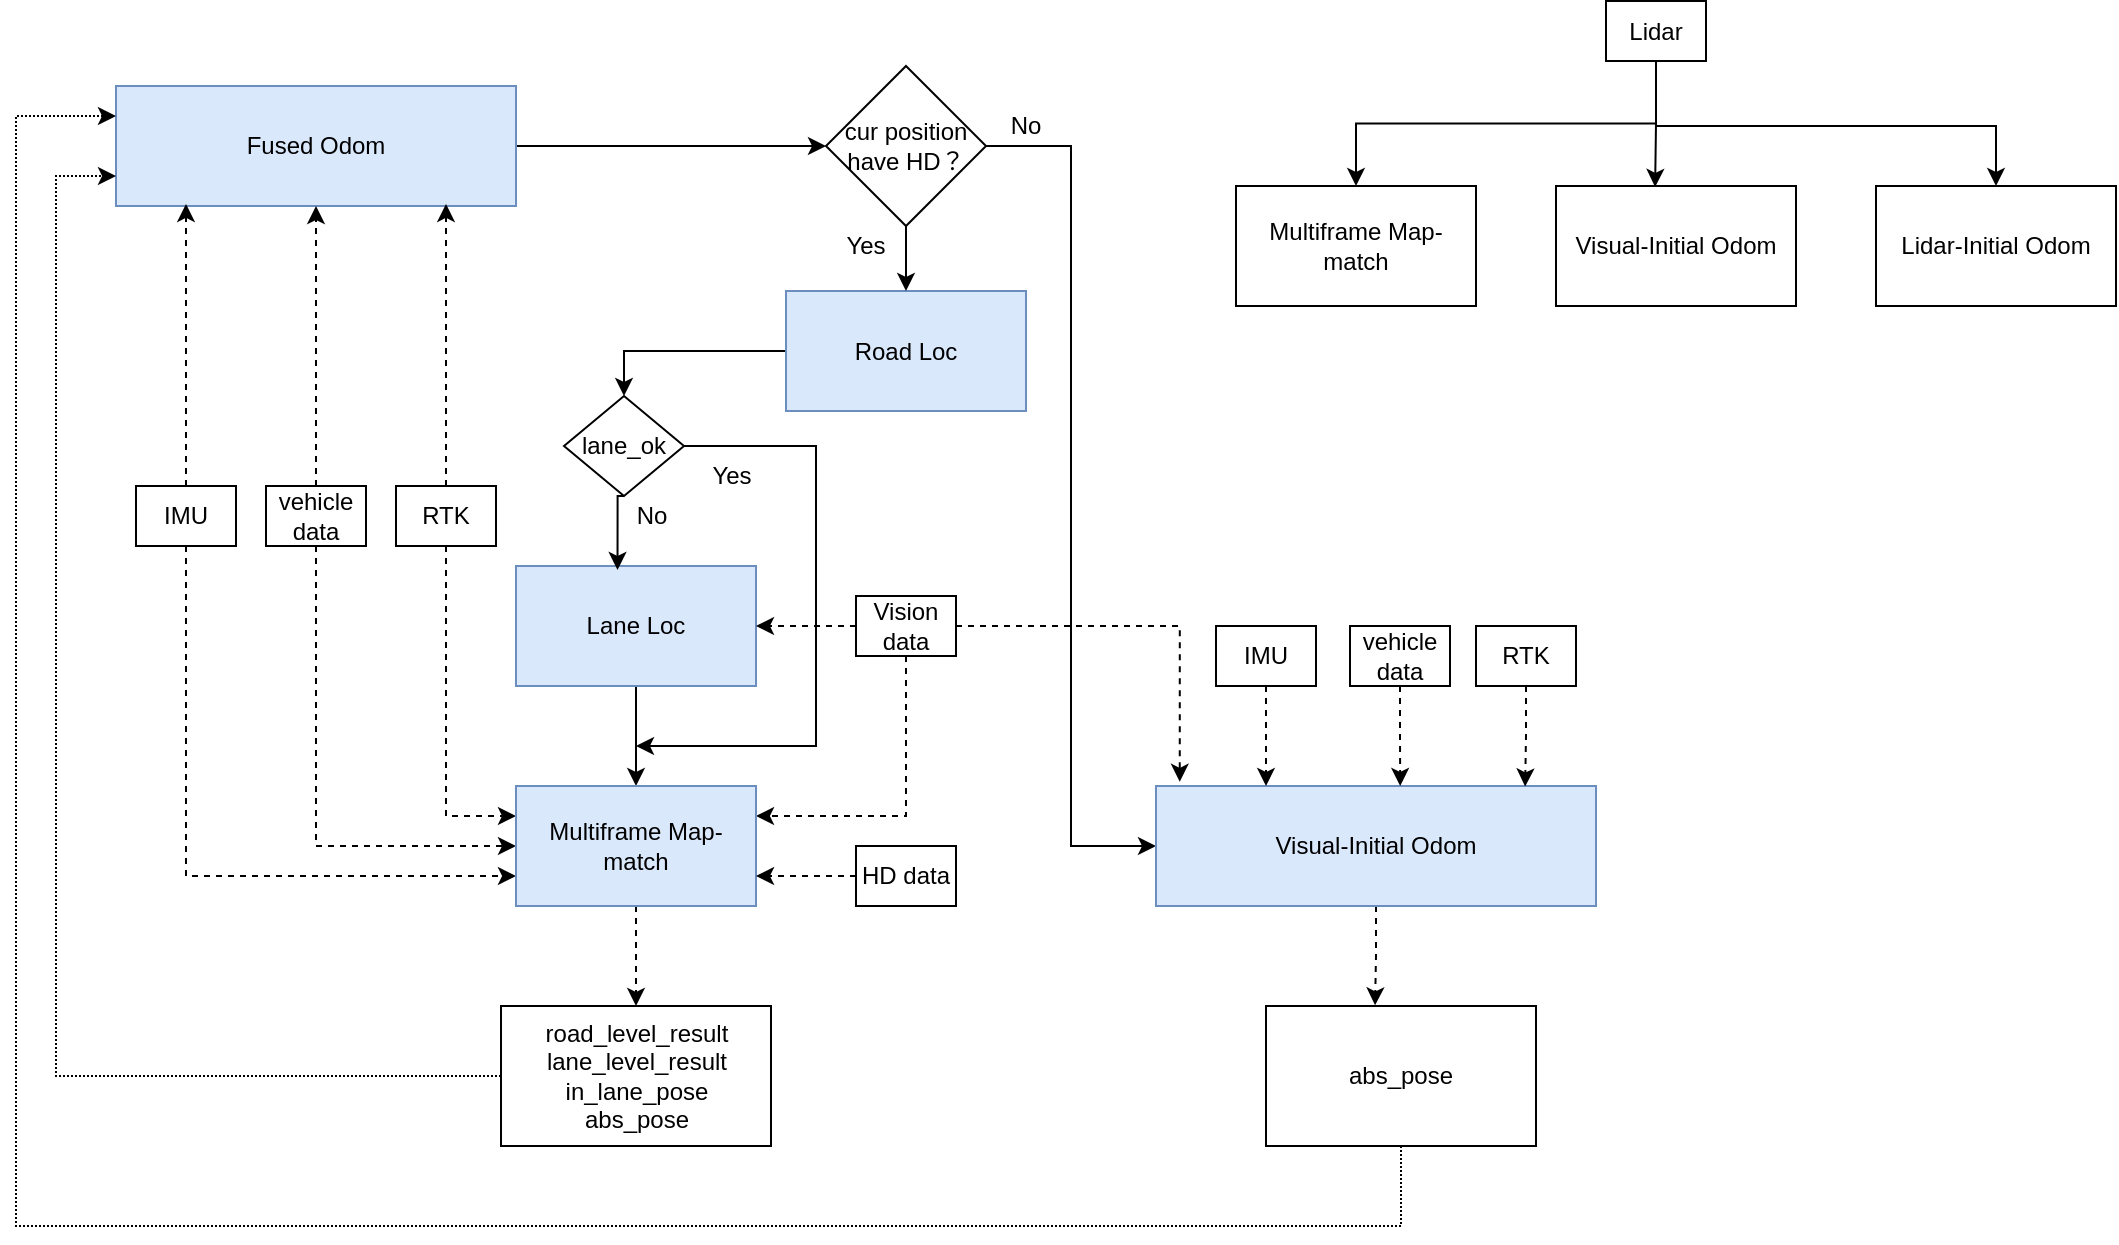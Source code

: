 <mxfile version="14.6.5" type="github"><diagram id="iU1haSfVSD4Kp0jXieJj" name="Page-1"><mxGraphModel dx="1021" dy="518" grid="1" gridSize="10" guides="1" tooltips="1" connect="1" arrows="1" fold="1" page="1" pageScale="1" pageWidth="827" pageHeight="1169" math="0" shadow="0"><root><mxCell id="0"/><mxCell id="1" parent="0"/><mxCell id="vLVgJYE80W-G5NcFMN8--76" style="edgeStyle=orthogonalEdgeStyle;rounded=0;orthogonalLoop=1;jettySize=auto;html=1;entryX=0;entryY=0.5;entryDx=0;entryDy=0;" parent="1" source="vLVgJYE80W-G5NcFMN8--1" target="vLVgJYE80W-G5NcFMN8--13" edge="1"><mxGeometry relative="1" as="geometry"/></mxCell><mxCell id="vLVgJYE80W-G5NcFMN8--1" value="Fused Odom" style="rounded=0;whiteSpace=wrap;html=1;fillColor=#dae8fc;strokeColor=#6c8ebf;" parent="1" vertex="1"><mxGeometry x="160" y="160" width="200" height="60" as="geometry"/></mxCell><mxCell id="vLVgJYE80W-G5NcFMN8--27" style="edgeStyle=orthogonalEdgeStyle;rounded=0;orthogonalLoop=1;jettySize=auto;html=1;entryX=0.175;entryY=0.983;entryDx=0;entryDy=0;entryPerimeter=0;dashed=1;" parent="1" source="vLVgJYE80W-G5NcFMN8--3" target="vLVgJYE80W-G5NcFMN8--1" edge="1"><mxGeometry relative="1" as="geometry"/></mxCell><mxCell id="vLVgJYE80W-G5NcFMN8--30" style="edgeStyle=orthogonalEdgeStyle;rounded=0;orthogonalLoop=1;jettySize=auto;html=1;exitX=0.5;exitY=1;exitDx=0;exitDy=0;entryX=0;entryY=0.75;entryDx=0;entryDy=0;dashed=1;" parent="1" source="vLVgJYE80W-G5NcFMN8--3" target="vLVgJYE80W-G5NcFMN8--23" edge="1"><mxGeometry relative="1" as="geometry"/></mxCell><mxCell id="vLVgJYE80W-G5NcFMN8--3" value="IMU" style="rounded=0;whiteSpace=wrap;html=1;" parent="1" vertex="1"><mxGeometry x="170" y="360" width="50" height="30" as="geometry"/></mxCell><mxCell id="vLVgJYE80W-G5NcFMN8--26" style="edgeStyle=orthogonalEdgeStyle;rounded=0;orthogonalLoop=1;jettySize=auto;html=1;entryX=0.5;entryY=1;entryDx=0;entryDy=0;dashed=1;" parent="1" source="vLVgJYE80W-G5NcFMN8--4" target="vLVgJYE80W-G5NcFMN8--1" edge="1"><mxGeometry relative="1" as="geometry"/></mxCell><mxCell id="vLVgJYE80W-G5NcFMN8--29" style="edgeStyle=orthogonalEdgeStyle;rounded=0;orthogonalLoop=1;jettySize=auto;html=1;exitX=0.5;exitY=1;exitDx=0;exitDy=0;entryX=0;entryY=0.5;entryDx=0;entryDy=0;dashed=1;" parent="1" source="vLVgJYE80W-G5NcFMN8--4" target="vLVgJYE80W-G5NcFMN8--23" edge="1"><mxGeometry relative="1" as="geometry"/></mxCell><mxCell id="vLVgJYE80W-G5NcFMN8--4" value="vehicle data" style="rounded=0;whiteSpace=wrap;html=1;" parent="1" vertex="1"><mxGeometry x="235" y="360" width="50" height="30" as="geometry"/></mxCell><mxCell id="vLVgJYE80W-G5NcFMN8--25" style="edgeStyle=orthogonalEdgeStyle;rounded=0;orthogonalLoop=1;jettySize=auto;html=1;entryX=0.825;entryY=0.983;entryDx=0;entryDy=0;entryPerimeter=0;dashed=1;" parent="1" source="vLVgJYE80W-G5NcFMN8--5" target="vLVgJYE80W-G5NcFMN8--1" edge="1"><mxGeometry relative="1" as="geometry"/></mxCell><mxCell id="vLVgJYE80W-G5NcFMN8--28" style="edgeStyle=orthogonalEdgeStyle;rounded=0;orthogonalLoop=1;jettySize=auto;html=1;entryX=0;entryY=0.25;entryDx=0;entryDy=0;dashed=1;" parent="1" source="vLVgJYE80W-G5NcFMN8--5" target="vLVgJYE80W-G5NcFMN8--23" edge="1"><mxGeometry relative="1" as="geometry"><Array as="points"><mxPoint x="325" y="525"/></Array></mxGeometry></mxCell><mxCell id="vLVgJYE80W-G5NcFMN8--5" value="&lt;div&gt;RTK&lt;/div&gt;" style="rounded=0;whiteSpace=wrap;html=1;" parent="1" vertex="1"><mxGeometry x="300" y="360" width="50" height="30" as="geometry"/></mxCell><mxCell id="vLVgJYE80W-G5NcFMN8--78" style="edgeStyle=orthogonalEdgeStyle;rounded=0;orthogonalLoop=1;jettySize=auto;html=1;entryX=0.5;entryY=0;entryDx=0;entryDy=0;" parent="1" source="vLVgJYE80W-G5NcFMN8--10" target="vLVgJYE80W-G5NcFMN8--67" edge="1"><mxGeometry relative="1" as="geometry"/></mxCell><mxCell id="vLVgJYE80W-G5NcFMN8--10" value="Road Loc" style="rounded=0;whiteSpace=wrap;html=1;fillColor=#dae8fc;strokeColor=#6c8ebf;" parent="1" vertex="1"><mxGeometry x="495" y="262.5" width="120" height="60" as="geometry"/></mxCell><mxCell id="vLVgJYE80W-G5NcFMN8--77" style="edgeStyle=orthogonalEdgeStyle;rounded=0;orthogonalLoop=1;jettySize=auto;html=1;exitX=0.5;exitY=1;exitDx=0;exitDy=0;" parent="1" source="vLVgJYE80W-G5NcFMN8--13" target="vLVgJYE80W-G5NcFMN8--10" edge="1"><mxGeometry relative="1" as="geometry"/></mxCell><mxCell id="vLVgJYE80W-G5NcFMN8--79" style="edgeStyle=orthogonalEdgeStyle;rounded=0;orthogonalLoop=1;jettySize=auto;html=1;entryX=0;entryY=0.5;entryDx=0;entryDy=0;" parent="1" source="vLVgJYE80W-G5NcFMN8--13" target="vLVgJYE80W-G5NcFMN8--31" edge="1"><mxGeometry relative="1" as="geometry"/></mxCell><mxCell id="vLVgJYE80W-G5NcFMN8--13" value="&lt;div&gt;cur position&lt;br&gt;&lt;/div&gt;&lt;div&gt;have HD？&lt;/div&gt;" style="rhombus;whiteSpace=wrap;html=1;" parent="1" vertex="1"><mxGeometry x="515" y="150" width="80" height="80" as="geometry"/></mxCell><mxCell id="vLVgJYE80W-G5NcFMN8--24" style="edgeStyle=orthogonalEdgeStyle;rounded=0;orthogonalLoop=1;jettySize=auto;html=1;exitX=0.5;exitY=1;exitDx=0;exitDy=0;" parent="1" source="vLVgJYE80W-G5NcFMN8--15" target="vLVgJYE80W-G5NcFMN8--23" edge="1"><mxGeometry relative="1" as="geometry"/></mxCell><mxCell id="vLVgJYE80W-G5NcFMN8--15" value="Lane Loc" style="rounded=0;whiteSpace=wrap;html=1;fillColor=#dae8fc;strokeColor=#6c8ebf;" parent="1" vertex="1"><mxGeometry x="360" y="400" width="120" height="60" as="geometry"/></mxCell><mxCell id="vLVgJYE80W-G5NcFMN8--58" style="edgeStyle=orthogonalEdgeStyle;rounded=0;orthogonalLoop=1;jettySize=auto;html=1;entryX=0.054;entryY=-0.035;entryDx=0;entryDy=0;entryPerimeter=0;dashed=1;" parent="1" source="vLVgJYE80W-G5NcFMN8--16" target="vLVgJYE80W-G5NcFMN8--31" edge="1"><mxGeometry relative="1" as="geometry"/></mxCell><mxCell id="vLVgJYE80W-G5NcFMN8--59" style="edgeStyle=orthogonalEdgeStyle;rounded=0;orthogonalLoop=1;jettySize=auto;html=1;exitX=0;exitY=0.5;exitDx=0;exitDy=0;entryX=1;entryY=0.5;entryDx=0;entryDy=0;dashed=1;" parent="1" source="vLVgJYE80W-G5NcFMN8--16" target="vLVgJYE80W-G5NcFMN8--15" edge="1"><mxGeometry relative="1" as="geometry"/></mxCell><mxCell id="vLVgJYE80W-G5NcFMN8--60" style="edgeStyle=orthogonalEdgeStyle;rounded=0;orthogonalLoop=1;jettySize=auto;html=1;exitX=0.5;exitY=1;exitDx=0;exitDy=0;entryX=1;entryY=0.25;entryDx=0;entryDy=0;dashed=1;" parent="1" source="vLVgJYE80W-G5NcFMN8--16" target="vLVgJYE80W-G5NcFMN8--23" edge="1"><mxGeometry relative="1" as="geometry"/></mxCell><mxCell id="vLVgJYE80W-G5NcFMN8--16" value="Vision data" style="rounded=0;whiteSpace=wrap;html=1;" parent="1" vertex="1"><mxGeometry x="530" y="415" width="50" height="30" as="geometry"/></mxCell><mxCell id="vLVgJYE80W-G5NcFMN8--20" value="Yes" style="text;html=1;strokeColor=none;fillColor=none;align=center;verticalAlign=middle;whiteSpace=wrap;rounded=0;" parent="1" vertex="1"><mxGeometry x="515" y="230" width="40" height="20" as="geometry"/></mxCell><mxCell id="vLVgJYE80W-G5NcFMN8--63" style="edgeStyle=orthogonalEdgeStyle;rounded=0;orthogonalLoop=1;jettySize=auto;html=1;dashed=1;" parent="1" source="vLVgJYE80W-G5NcFMN8--23" edge="1"><mxGeometry relative="1" as="geometry"><mxPoint x="420" y="620" as="targetPoint"/></mxGeometry></mxCell><mxCell id="vLVgJYE80W-G5NcFMN8--23" value="Multiframe Map-match" style="rounded=0;whiteSpace=wrap;html=1;fillColor=#dae8fc;strokeColor=#6c8ebf;" parent="1" vertex="1"><mxGeometry x="360" y="510" width="120" height="60" as="geometry"/></mxCell><mxCell id="vLVgJYE80W-G5NcFMN8--66" style="edgeStyle=orthogonalEdgeStyle;rounded=0;orthogonalLoop=1;jettySize=auto;html=1;entryX=0.404;entryY=-0.005;entryDx=0;entryDy=0;entryPerimeter=0;dashed=1;" parent="1" source="vLVgJYE80W-G5NcFMN8--31" target="vLVgJYE80W-G5NcFMN8--65" edge="1"><mxGeometry relative="1" as="geometry"/></mxCell><mxCell id="vLVgJYE80W-G5NcFMN8--31" value="&lt;div&gt;Visual-Initial Odom&lt;/div&gt;" style="rounded=0;whiteSpace=wrap;html=1;fillColor=#dae8fc;strokeColor=#6c8ebf;" parent="1" vertex="1"><mxGeometry x="680" y="510" width="220" height="60" as="geometry"/></mxCell><mxCell id="vLVgJYE80W-G5NcFMN8--32" value="Multiframe Map-match" style="rounded=0;whiteSpace=wrap;html=1;" parent="1" vertex="1"><mxGeometry x="720" y="210" width="120" height="60" as="geometry"/></mxCell><mxCell id="vLVgJYE80W-G5NcFMN8--44" style="edgeStyle=orthogonalEdgeStyle;rounded=0;orthogonalLoop=1;jettySize=auto;html=1;exitX=0.5;exitY=1;exitDx=0;exitDy=0;entryX=0.25;entryY=0;entryDx=0;entryDy=0;dashed=1;" parent="1" source="vLVgJYE80W-G5NcFMN8--33" target="vLVgJYE80W-G5NcFMN8--31" edge="1"><mxGeometry relative="1" as="geometry"/></mxCell><mxCell id="vLVgJYE80W-G5NcFMN8--33" value="IMU" style="rounded=0;whiteSpace=wrap;html=1;" parent="1" vertex="1"><mxGeometry x="710" y="430" width="50" height="30" as="geometry"/></mxCell><mxCell id="vLVgJYE80W-G5NcFMN8--43" style="edgeStyle=orthogonalEdgeStyle;rounded=0;orthogonalLoop=1;jettySize=auto;html=1;entryX=0.555;entryY=0;entryDx=0;entryDy=0;entryPerimeter=0;dashed=1;" parent="1" source="vLVgJYE80W-G5NcFMN8--34" target="vLVgJYE80W-G5NcFMN8--31" edge="1"><mxGeometry relative="1" as="geometry"/></mxCell><mxCell id="vLVgJYE80W-G5NcFMN8--34" value="vehicle data" style="rounded=0;whiteSpace=wrap;html=1;" parent="1" vertex="1"><mxGeometry x="777" y="430" width="50" height="30" as="geometry"/></mxCell><mxCell id="vLVgJYE80W-G5NcFMN8--42" style="edgeStyle=orthogonalEdgeStyle;rounded=0;orthogonalLoop=1;jettySize=auto;html=1;entryX=0.839;entryY=0.004;entryDx=0;entryDy=0;entryPerimeter=0;dashed=1;" parent="1" source="vLVgJYE80W-G5NcFMN8--35" target="vLVgJYE80W-G5NcFMN8--31" edge="1"><mxGeometry relative="1" as="geometry"/></mxCell><mxCell id="vLVgJYE80W-G5NcFMN8--35" value="&lt;div&gt;RTK&lt;/div&gt;" style="rounded=0;whiteSpace=wrap;html=1;" parent="1" vertex="1"><mxGeometry x="840" y="430" width="50" height="30" as="geometry"/></mxCell><mxCell id="vLVgJYE80W-G5NcFMN8--87" style="edgeStyle=orthogonalEdgeStyle;rounded=0;orthogonalLoop=1;jettySize=auto;html=1;exitX=0.5;exitY=1;exitDx=0;exitDy=0;entryX=0.5;entryY=0;entryDx=0;entryDy=0;" parent="1" source="vLVgJYE80W-G5NcFMN8--46" target="vLVgJYE80W-G5NcFMN8--32" edge="1"><mxGeometry relative="1" as="geometry"/></mxCell><mxCell id="vLVgJYE80W-G5NcFMN8--88" style="edgeStyle=orthogonalEdgeStyle;rounded=0;orthogonalLoop=1;jettySize=auto;html=1;entryX=0.413;entryY=0.008;entryDx=0;entryDy=0;entryPerimeter=0;" parent="1" source="vLVgJYE80W-G5NcFMN8--46" target="vLVgJYE80W-G5NcFMN8--84" edge="1"><mxGeometry relative="1" as="geometry"/></mxCell><mxCell id="vLVgJYE80W-G5NcFMN8--89" style="edgeStyle=orthogonalEdgeStyle;rounded=0;orthogonalLoop=1;jettySize=auto;html=1;" parent="1" source="vLVgJYE80W-G5NcFMN8--46" target="vLVgJYE80W-G5NcFMN8--86" edge="1"><mxGeometry relative="1" as="geometry"><Array as="points"><mxPoint x="930" y="180"/><mxPoint x="1100" y="180"/></Array></mxGeometry></mxCell><mxCell id="vLVgJYE80W-G5NcFMN8--46" value="Lidar" style="rounded=0;whiteSpace=wrap;html=1;" parent="1" vertex="1"><mxGeometry x="905" y="117.5" width="50" height="30" as="geometry"/></mxCell><mxCell id="vLVgJYE80W-G5NcFMN8--51" value="No" style="text;html=1;strokeColor=none;fillColor=none;align=center;verticalAlign=middle;whiteSpace=wrap;rounded=0;" parent="1" vertex="1"><mxGeometry x="595" y="170" width="40" height="20" as="geometry"/></mxCell><mxCell id="vLVgJYE80W-G5NcFMN8--62" style="edgeStyle=orthogonalEdgeStyle;rounded=0;orthogonalLoop=1;jettySize=auto;html=1;entryX=1;entryY=0.75;entryDx=0;entryDy=0;dashed=1;" parent="1" source="vLVgJYE80W-G5NcFMN8--61" target="vLVgJYE80W-G5NcFMN8--23" edge="1"><mxGeometry relative="1" as="geometry"/></mxCell><mxCell id="vLVgJYE80W-G5NcFMN8--61" value="HD data" style="rounded=0;whiteSpace=wrap;html=1;" parent="1" vertex="1"><mxGeometry x="530" y="540" width="50" height="30" as="geometry"/></mxCell><mxCell id="vLVgJYE80W-G5NcFMN8--81" style="edgeStyle=orthogonalEdgeStyle;rounded=0;orthogonalLoop=1;jettySize=auto;html=1;entryX=0;entryY=0.75;entryDx=0;entryDy=0;dashed=1;dashPattern=1 1;" parent="1" source="vLVgJYE80W-G5NcFMN8--64" target="vLVgJYE80W-G5NcFMN8--1" edge="1"><mxGeometry relative="1" as="geometry"><Array as="points"><mxPoint x="130" y="655"/><mxPoint x="130" y="205"/></Array></mxGeometry></mxCell><mxCell id="vLVgJYE80W-G5NcFMN8--64" value="&lt;div&gt;road_level_result&lt;/div&gt;&lt;div&gt;lane_level_result&lt;/div&gt;&lt;div&gt;in_lane_pose&lt;/div&gt;&lt;div&gt;abs_pose&lt;br&gt;&lt;/div&gt;" style="rounded=0;whiteSpace=wrap;html=1;" parent="1" vertex="1"><mxGeometry x="352.5" y="620" width="135" height="70" as="geometry"/></mxCell><mxCell id="vLVgJYE80W-G5NcFMN8--82" style="edgeStyle=orthogonalEdgeStyle;rounded=0;orthogonalLoop=1;jettySize=auto;html=1;entryX=0;entryY=0.25;entryDx=0;entryDy=0;dashed=1;dashPattern=1 1;" parent="1" source="vLVgJYE80W-G5NcFMN8--65" target="vLVgJYE80W-G5NcFMN8--1" edge="1"><mxGeometry relative="1" as="geometry"><Array as="points"><mxPoint x="803" y="730"/><mxPoint x="110" y="730"/><mxPoint x="110" y="175"/></Array></mxGeometry></mxCell><mxCell id="vLVgJYE80W-G5NcFMN8--65" value="abs_pose" style="rounded=0;whiteSpace=wrap;html=1;" parent="1" vertex="1"><mxGeometry x="735" y="620" width="135" height="70" as="geometry"/></mxCell><mxCell id="vLVgJYE80W-G5NcFMN8--71" style="edgeStyle=orthogonalEdgeStyle;rounded=0;orthogonalLoop=1;jettySize=auto;html=1;exitX=0.5;exitY=1;exitDx=0;exitDy=0;entryX=0.423;entryY=0.033;entryDx=0;entryDy=0;entryPerimeter=0;" parent="1" source="vLVgJYE80W-G5NcFMN8--67" target="vLVgJYE80W-G5NcFMN8--15" edge="1"><mxGeometry relative="1" as="geometry"><Array as="points"><mxPoint x="411" y="365"/></Array></mxGeometry></mxCell><mxCell id="vLVgJYE80W-G5NcFMN8--73" style="edgeStyle=orthogonalEdgeStyle;rounded=0;orthogonalLoop=1;jettySize=auto;html=1;exitX=0.5;exitY=1;exitDx=0;exitDy=0;" parent="1" source="vLVgJYE80W-G5NcFMN8--67" edge="1"><mxGeometry relative="1" as="geometry"><mxPoint x="420" y="490" as="targetPoint"/><Array as="points"><mxPoint x="414" y="340"/><mxPoint x="510" y="340"/><mxPoint x="510" y="490"/></Array></mxGeometry></mxCell><mxCell id="vLVgJYE80W-G5NcFMN8--67" value="lane_ok" style="rhombus;whiteSpace=wrap;html=1;" parent="1" vertex="1"><mxGeometry x="384" y="315" width="60" height="50" as="geometry"/></mxCell><mxCell id="vLVgJYE80W-G5NcFMN8--72" value="No" style="text;html=1;strokeColor=none;fillColor=none;align=center;verticalAlign=middle;whiteSpace=wrap;rounded=0;" parent="1" vertex="1"><mxGeometry x="407.5" y="365" width="40" height="20" as="geometry"/></mxCell><mxCell id="vLVgJYE80W-G5NcFMN8--74" value="Yes" style="text;html=1;strokeColor=none;fillColor=none;align=center;verticalAlign=middle;whiteSpace=wrap;rounded=0;" parent="1" vertex="1"><mxGeometry x="447.5" y="345" width="40" height="20" as="geometry"/></mxCell><mxCell id="vLVgJYE80W-G5NcFMN8--84" value="Visual-Initial Odom" style="rounded=0;whiteSpace=wrap;html=1;" parent="1" vertex="1"><mxGeometry x="880" y="210" width="120" height="60" as="geometry"/></mxCell><mxCell id="vLVgJYE80W-G5NcFMN8--86" value="Lidar-Initial Odom" style="rounded=0;whiteSpace=wrap;html=1;" parent="1" vertex="1"><mxGeometry x="1040" y="210" width="120" height="60" as="geometry"/></mxCell></root></mxGraphModel></diagram></mxfile>